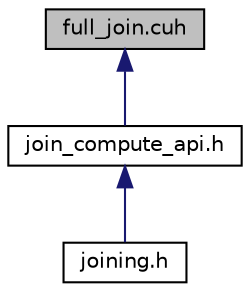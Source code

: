 digraph "full_join.cuh"
{
  edge [fontname="Helvetica",fontsize="10",labelfontname="Helvetica",labelfontsize="10"];
  node [fontname="Helvetica",fontsize="10",shape=record];
  Node6 [label="full_join.cuh",height=0.2,width=0.4,color="black", fillcolor="grey75", style="filled", fontcolor="black"];
  Node6 -> Node7 [dir="back",color="midnightblue",fontsize="10",style="solid",fontname="Helvetica"];
  Node7 [label="join_compute_api.h",height=0.2,width=0.4,color="black", fillcolor="white", style="filled",URL="$join__compute__api_8h_source.html"];
  Node7 -> Node8 [dir="back",color="midnightblue",fontsize="10",style="solid",fontname="Helvetica"];
  Node8 [label="joining.h",height=0.2,width=0.4,color="black", fillcolor="white", style="filled",URL="$joining_8h_source.html"];
}
